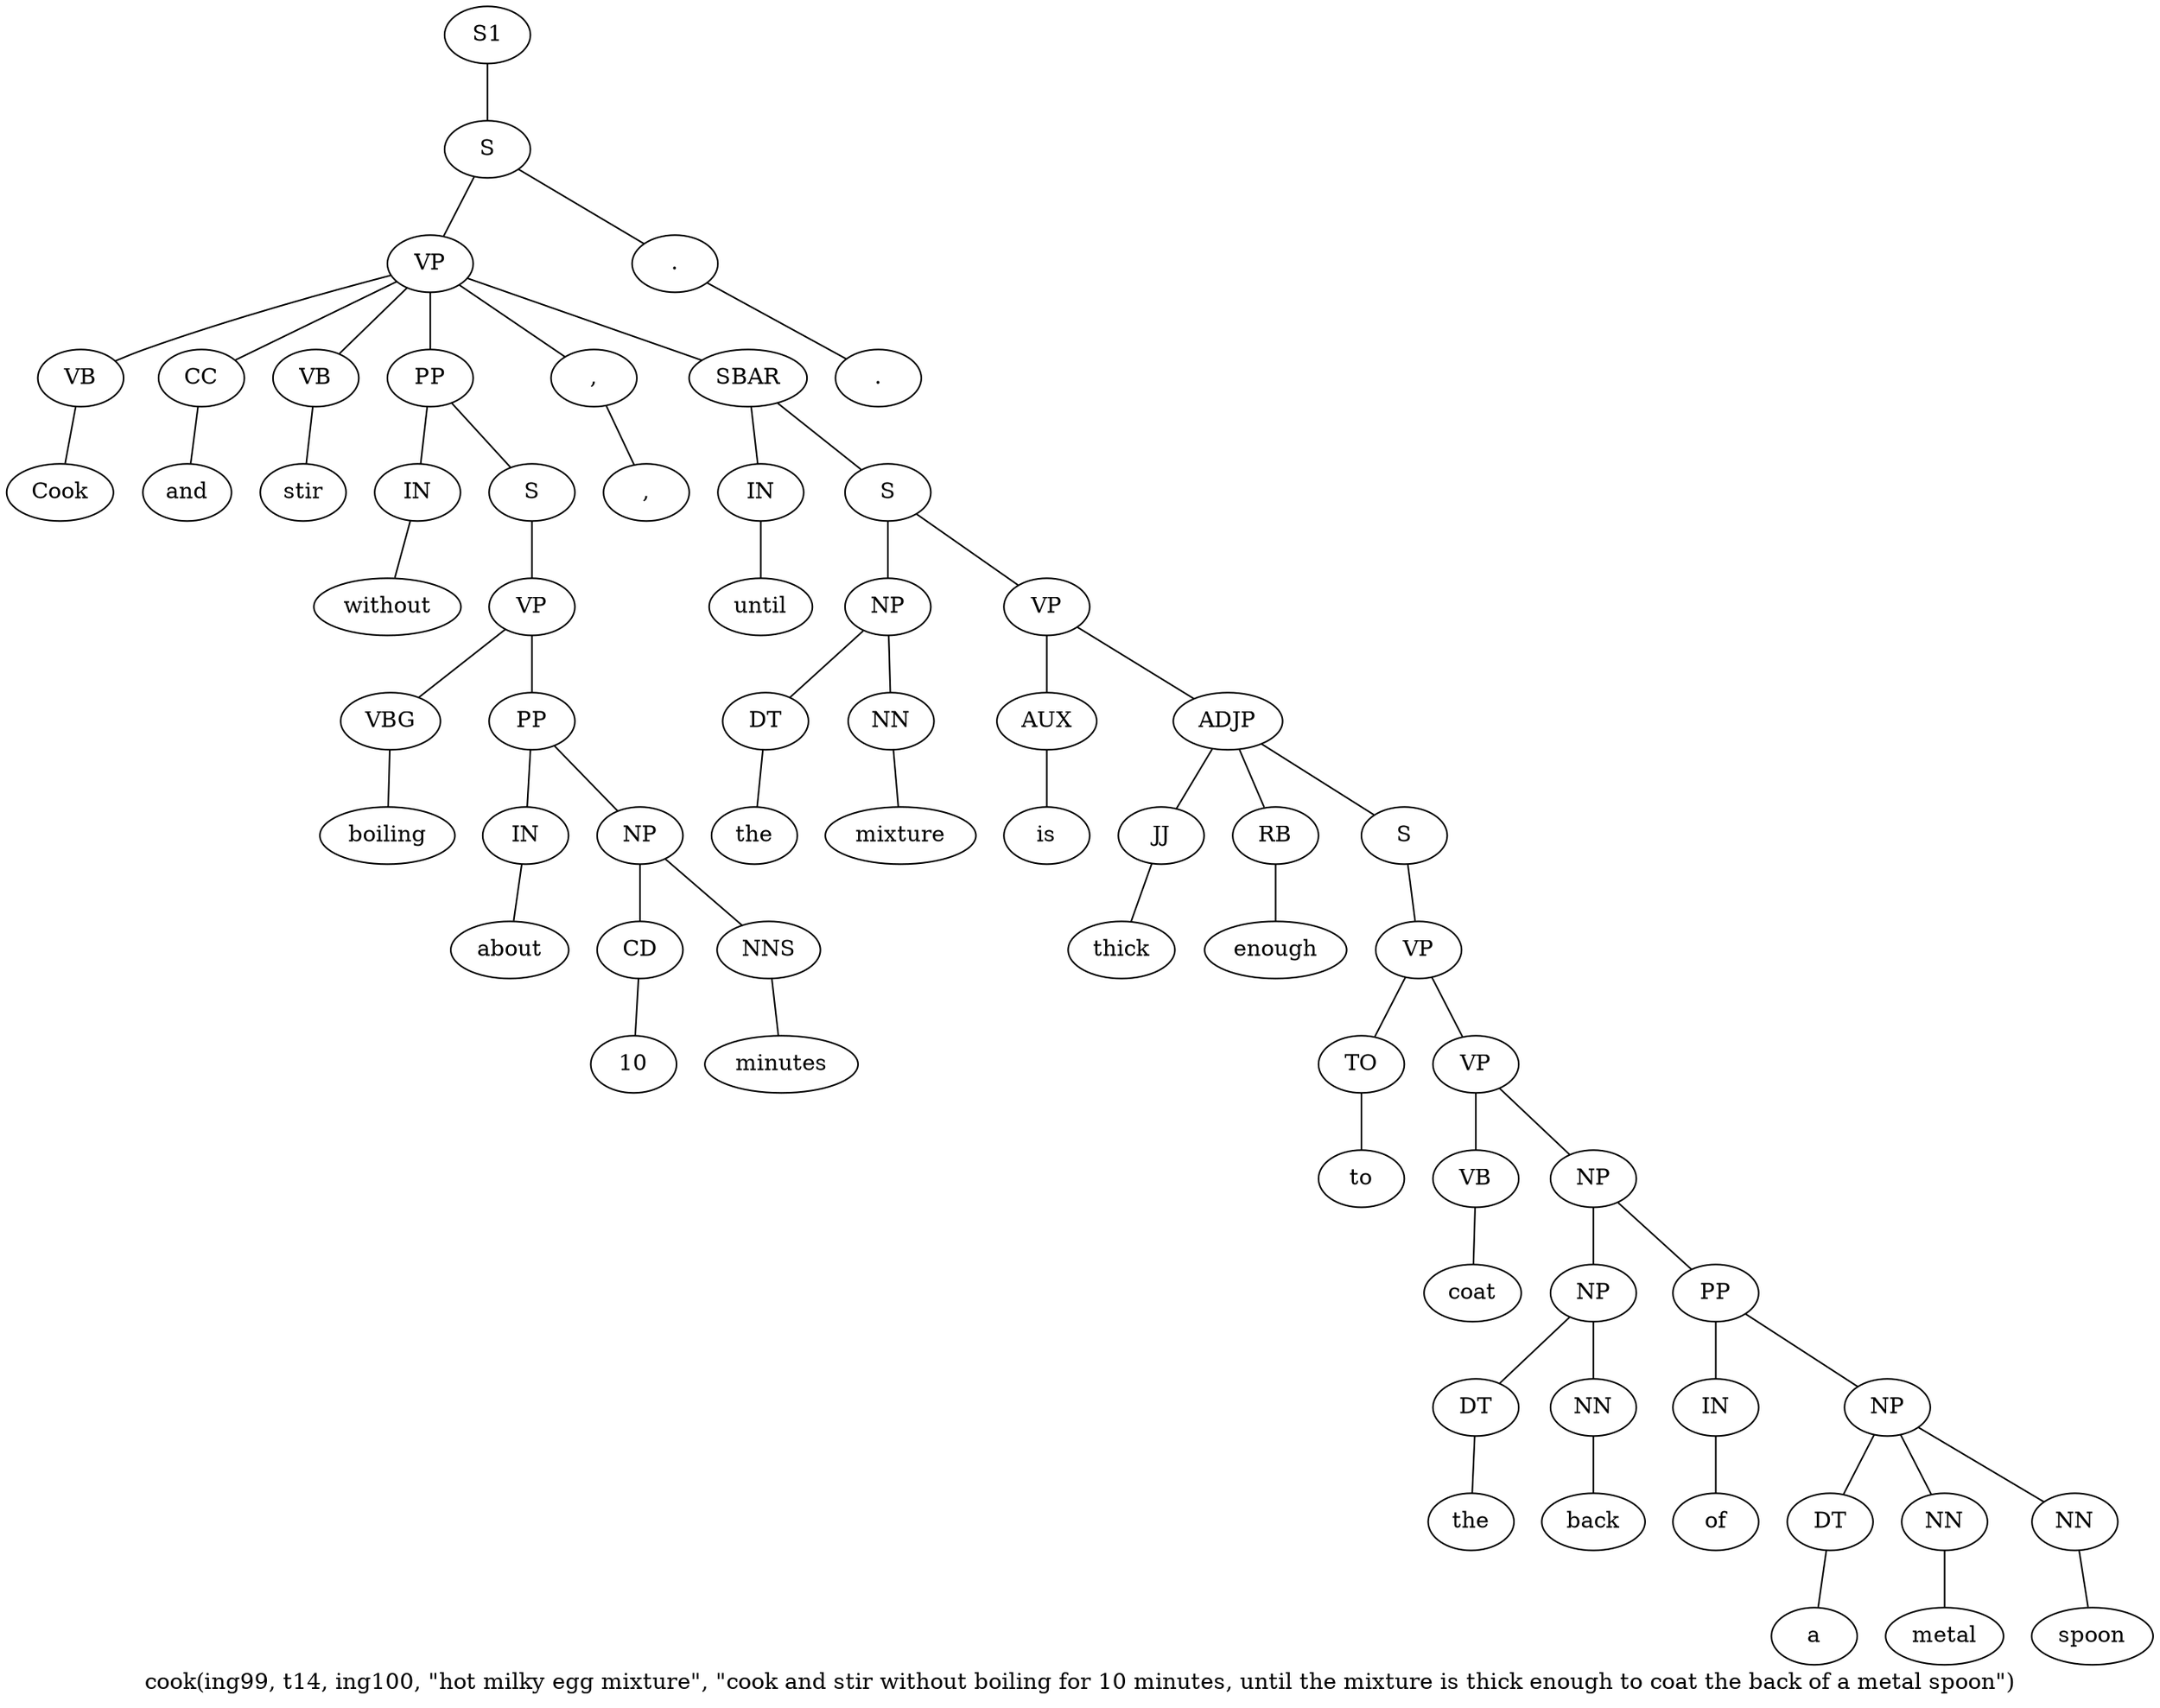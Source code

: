 graph SyntaxGraph {
	label = "cook(ing99, t14, ing100, \"hot milky egg mixture\", \"cook and stir without boiling for 10 minutes, until the mixture is thick enough to coat the back of a metal spoon\")";
	Node0 [label="S1"];
	Node1 [label="S"];
	Node2 [label="VP"];
	Node3 [label="VB"];
	Node4 [label="Cook"];
	Node5 [label="CC"];
	Node6 [label="and"];
	Node7 [label="VB"];
	Node8 [label="stir"];
	Node9 [label="PP"];
	Node10 [label="IN"];
	Node11 [label="without"];
	Node12 [label="S"];
	Node13 [label="VP"];
	Node14 [label="VBG"];
	Node15 [label="boiling"];
	Node16 [label="PP"];
	Node17 [label="IN"];
	Node18 [label="about"];
	Node19 [label="NP"];
	Node20 [label="CD"];
	Node21 [label="10"];
	Node22 [label="NNS"];
	Node23 [label="minutes"];
	Node24 [label=","];
	Node25 [label=","];
	Node26 [label="SBAR"];
	Node27 [label="IN"];
	Node28 [label="until"];
	Node29 [label="S"];
	Node30 [label="NP"];
	Node31 [label="DT"];
	Node32 [label="the"];
	Node33 [label="NN"];
	Node34 [label="mixture"];
	Node35 [label="VP"];
	Node36 [label="AUX"];
	Node37 [label="is"];
	Node38 [label="ADJP"];
	Node39 [label="JJ"];
	Node40 [label="thick"];
	Node41 [label="RB"];
	Node42 [label="enough"];
	Node43 [label="S"];
	Node44 [label="VP"];
	Node45 [label="TO"];
	Node46 [label="to"];
	Node47 [label="VP"];
	Node48 [label="VB"];
	Node49 [label="coat"];
	Node50 [label="NP"];
	Node51 [label="NP"];
	Node52 [label="DT"];
	Node53 [label="the"];
	Node54 [label="NN"];
	Node55 [label="back"];
	Node56 [label="PP"];
	Node57 [label="IN"];
	Node58 [label="of"];
	Node59 [label="NP"];
	Node60 [label="DT"];
	Node61 [label="a"];
	Node62 [label="NN"];
	Node63 [label="metal"];
	Node64 [label="NN"];
	Node65 [label="spoon"];
	Node66 [label="."];
	Node67 [label="."];

	Node0 -- Node1;
	Node1 -- Node2;
	Node1 -- Node66;
	Node2 -- Node3;
	Node2 -- Node5;
	Node2 -- Node7;
	Node2 -- Node9;
	Node2 -- Node24;
	Node2 -- Node26;
	Node3 -- Node4;
	Node5 -- Node6;
	Node7 -- Node8;
	Node9 -- Node10;
	Node9 -- Node12;
	Node10 -- Node11;
	Node12 -- Node13;
	Node13 -- Node14;
	Node13 -- Node16;
	Node14 -- Node15;
	Node16 -- Node17;
	Node16 -- Node19;
	Node17 -- Node18;
	Node19 -- Node20;
	Node19 -- Node22;
	Node20 -- Node21;
	Node22 -- Node23;
	Node24 -- Node25;
	Node26 -- Node27;
	Node26 -- Node29;
	Node27 -- Node28;
	Node29 -- Node30;
	Node29 -- Node35;
	Node30 -- Node31;
	Node30 -- Node33;
	Node31 -- Node32;
	Node33 -- Node34;
	Node35 -- Node36;
	Node35 -- Node38;
	Node36 -- Node37;
	Node38 -- Node39;
	Node38 -- Node41;
	Node38 -- Node43;
	Node39 -- Node40;
	Node41 -- Node42;
	Node43 -- Node44;
	Node44 -- Node45;
	Node44 -- Node47;
	Node45 -- Node46;
	Node47 -- Node48;
	Node47 -- Node50;
	Node48 -- Node49;
	Node50 -- Node51;
	Node50 -- Node56;
	Node51 -- Node52;
	Node51 -- Node54;
	Node52 -- Node53;
	Node54 -- Node55;
	Node56 -- Node57;
	Node56 -- Node59;
	Node57 -- Node58;
	Node59 -- Node60;
	Node59 -- Node62;
	Node59 -- Node64;
	Node60 -- Node61;
	Node62 -- Node63;
	Node64 -- Node65;
	Node66 -- Node67;
}